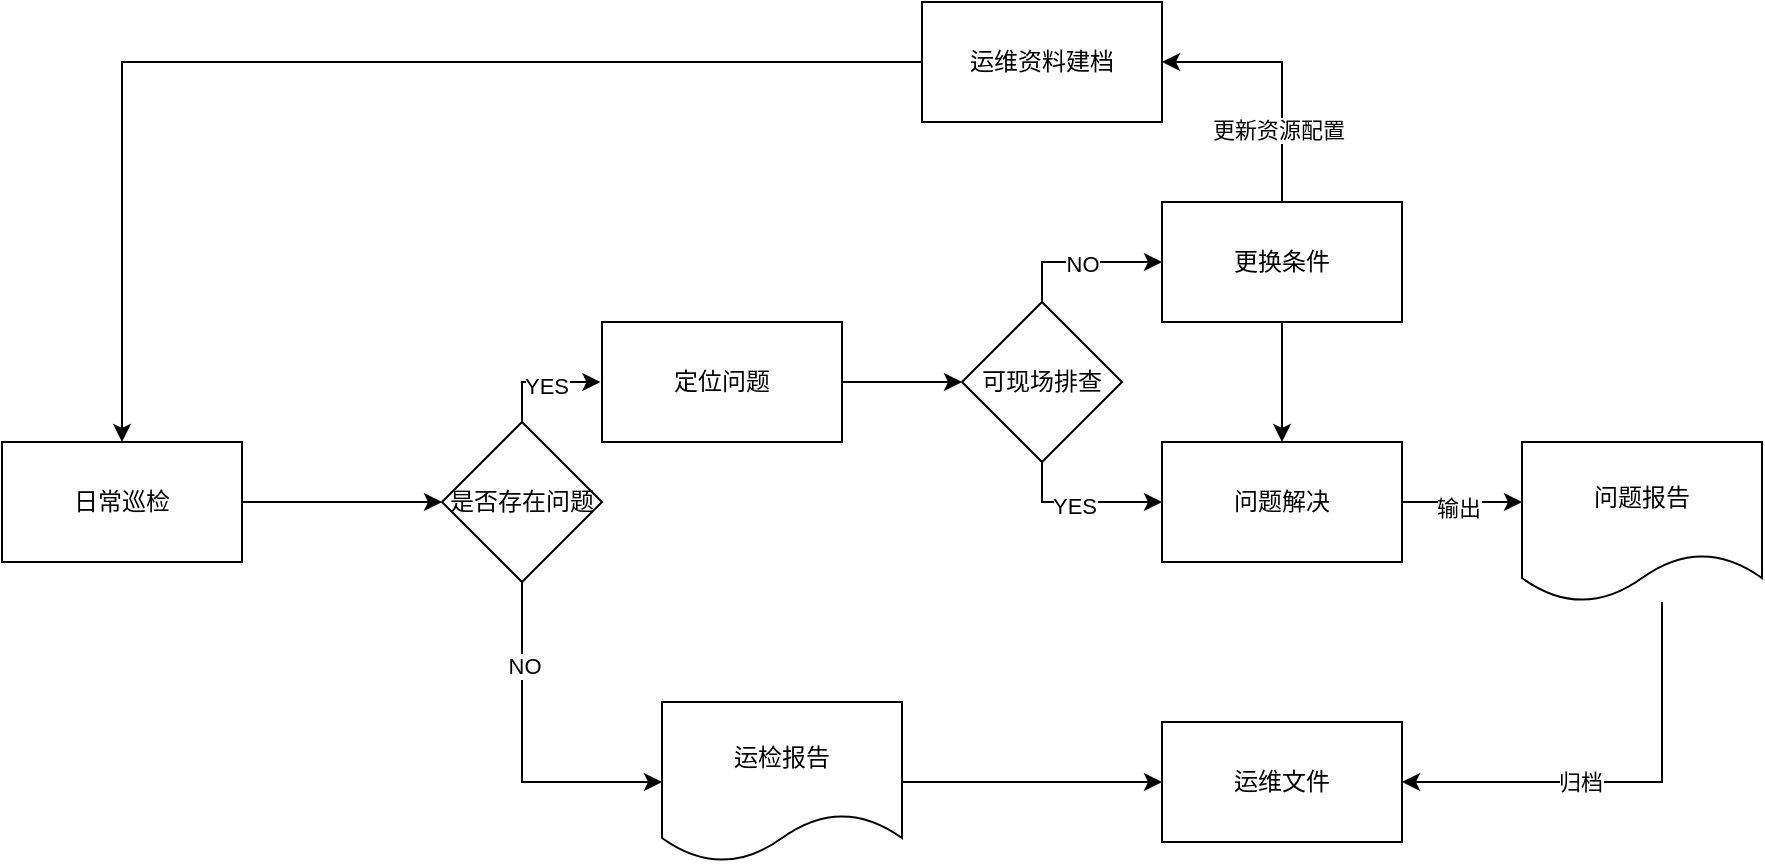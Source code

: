 <mxfile version="22.1.21" type="github">
  <diagram id="C5RBs43oDa-KdzZeNtuy" name="Page-1">
    <mxGraphModel dx="1134" dy="614" grid="1" gridSize="10" guides="1" tooltips="1" connect="1" arrows="1" fold="1" page="1" pageScale="1" pageWidth="827" pageHeight="1169" math="0" shadow="0">
      <root>
        <mxCell id="WIyWlLk6GJQsqaUBKTNV-0" />
        <mxCell id="WIyWlLk6GJQsqaUBKTNV-1" parent="WIyWlLk6GJQsqaUBKTNV-0" />
        <mxCell id="cDGP4nEgiAcccM5BckHU-4" value="" style="edgeStyle=orthogonalEdgeStyle;rounded=0;orthogonalLoop=1;jettySize=auto;html=1;" edge="1" parent="WIyWlLk6GJQsqaUBKTNV-1" source="cDGP4nEgiAcccM5BckHU-0" target="cDGP4nEgiAcccM5BckHU-3">
          <mxGeometry relative="1" as="geometry" />
        </mxCell>
        <mxCell id="cDGP4nEgiAcccM5BckHU-0" value="日常巡检" style="rounded=0;whiteSpace=wrap;html=1;" vertex="1" parent="WIyWlLk6GJQsqaUBKTNV-1">
          <mxGeometry x="120" y="430" width="120" height="60" as="geometry" />
        </mxCell>
        <mxCell id="cDGP4nEgiAcccM5BckHU-23" style="edgeStyle=orthogonalEdgeStyle;rounded=0;orthogonalLoop=1;jettySize=auto;html=1;entryX=0;entryY=0.5;entryDx=0;entryDy=0;" edge="1" parent="WIyWlLk6GJQsqaUBKTNV-1" source="cDGP4nEgiAcccM5BckHU-3" target="cDGP4nEgiAcccM5BckHU-22">
          <mxGeometry relative="1" as="geometry">
            <Array as="points">
              <mxPoint x="380" y="600" />
            </Array>
          </mxGeometry>
        </mxCell>
        <mxCell id="cDGP4nEgiAcccM5BckHU-30" value="NO" style="edgeLabel;html=1;align=center;verticalAlign=middle;resizable=0;points=[];" vertex="1" connectable="0" parent="cDGP4nEgiAcccM5BckHU-23">
          <mxGeometry x="-0.51" y="1" relative="1" as="geometry">
            <mxPoint as="offset" />
          </mxGeometry>
        </mxCell>
        <mxCell id="cDGP4nEgiAcccM5BckHU-28" style="edgeStyle=orthogonalEdgeStyle;rounded=0;orthogonalLoop=1;jettySize=auto;html=1;" edge="1" parent="WIyWlLk6GJQsqaUBKTNV-1" source="cDGP4nEgiAcccM5BckHU-3">
          <mxGeometry relative="1" as="geometry">
            <mxPoint x="418.73" y="400" as="targetPoint" />
          </mxGeometry>
        </mxCell>
        <mxCell id="cDGP4nEgiAcccM5BckHU-29" value="YES" style="edgeLabel;html=1;align=center;verticalAlign=middle;resizable=0;points=[];" vertex="1" connectable="0" parent="cDGP4nEgiAcccM5BckHU-28">
          <mxGeometry x="0.078" y="-2" relative="1" as="geometry">
            <mxPoint as="offset" />
          </mxGeometry>
        </mxCell>
        <mxCell id="cDGP4nEgiAcccM5BckHU-3" value="是否存在问题" style="rhombus;whiteSpace=wrap;html=1;rounded=0;" vertex="1" parent="WIyWlLk6GJQsqaUBKTNV-1">
          <mxGeometry x="340" y="420" width="80" height="80" as="geometry" />
        </mxCell>
        <mxCell id="cDGP4nEgiAcccM5BckHU-8" value="" style="edgeStyle=orthogonalEdgeStyle;rounded=0;orthogonalLoop=1;jettySize=auto;html=1;" edge="1" parent="WIyWlLk6GJQsqaUBKTNV-1" source="cDGP4nEgiAcccM5BckHU-6" target="cDGP4nEgiAcccM5BckHU-7">
          <mxGeometry relative="1" as="geometry" />
        </mxCell>
        <mxCell id="cDGP4nEgiAcccM5BckHU-6" value="定位问题" style="rounded=0;whiteSpace=wrap;html=1;" vertex="1" parent="WIyWlLk6GJQsqaUBKTNV-1">
          <mxGeometry x="420" y="370" width="120" height="60" as="geometry" />
        </mxCell>
        <mxCell id="cDGP4nEgiAcccM5BckHU-9" style="edgeStyle=orthogonalEdgeStyle;rounded=0;orthogonalLoop=1;jettySize=auto;html=1;entryX=0;entryY=0.5;entryDx=0;entryDy=0;" edge="1" parent="WIyWlLk6GJQsqaUBKTNV-1" source="cDGP4nEgiAcccM5BckHU-7" target="cDGP4nEgiAcccM5BckHU-10">
          <mxGeometry relative="1" as="geometry">
            <mxPoint x="680" y="340" as="targetPoint" />
            <Array as="points">
              <mxPoint x="640" y="340" />
            </Array>
          </mxGeometry>
        </mxCell>
        <mxCell id="cDGP4nEgiAcccM5BckHU-26" value="NO" style="edgeLabel;html=1;align=center;verticalAlign=middle;resizable=0;points=[];" vertex="1" connectable="0" parent="cDGP4nEgiAcccM5BckHU-9">
          <mxGeometry y="-1" relative="1" as="geometry">
            <mxPoint as="offset" />
          </mxGeometry>
        </mxCell>
        <mxCell id="cDGP4nEgiAcccM5BckHU-11" style="edgeStyle=orthogonalEdgeStyle;rounded=0;orthogonalLoop=1;jettySize=auto;html=1;entryX=0;entryY=0.5;entryDx=0;entryDy=0;" edge="1" parent="WIyWlLk6GJQsqaUBKTNV-1" source="cDGP4nEgiAcccM5BckHU-7" target="cDGP4nEgiAcccM5BckHU-12">
          <mxGeometry relative="1" as="geometry">
            <mxPoint x="680" y="460" as="targetPoint" />
            <Array as="points">
              <mxPoint x="640" y="460" />
            </Array>
          </mxGeometry>
        </mxCell>
        <mxCell id="cDGP4nEgiAcccM5BckHU-25" value="YES" style="edgeLabel;html=1;align=center;verticalAlign=middle;resizable=0;points=[];" vertex="1" connectable="0" parent="cDGP4nEgiAcccM5BckHU-11">
          <mxGeometry x="-0.1" y="-2" relative="1" as="geometry">
            <mxPoint as="offset" />
          </mxGeometry>
        </mxCell>
        <mxCell id="cDGP4nEgiAcccM5BckHU-7" value="可现场排查" style="rhombus;whiteSpace=wrap;html=1;rounded=0;" vertex="1" parent="WIyWlLk6GJQsqaUBKTNV-1">
          <mxGeometry x="600" y="360" width="80" height="80" as="geometry" />
        </mxCell>
        <mxCell id="cDGP4nEgiAcccM5BckHU-13" style="edgeStyle=orthogonalEdgeStyle;rounded=0;orthogonalLoop=1;jettySize=auto;html=1;entryX=0.5;entryY=0;entryDx=0;entryDy=0;" edge="1" parent="WIyWlLk6GJQsqaUBKTNV-1" source="cDGP4nEgiAcccM5BckHU-10" target="cDGP4nEgiAcccM5BckHU-12">
          <mxGeometry relative="1" as="geometry" />
        </mxCell>
        <mxCell id="cDGP4nEgiAcccM5BckHU-16" value="" style="edgeStyle=orthogonalEdgeStyle;rounded=0;orthogonalLoop=1;jettySize=auto;html=1;entryX=1;entryY=0.5;entryDx=0;entryDy=0;" edge="1" parent="WIyWlLk6GJQsqaUBKTNV-1" source="cDGP4nEgiAcccM5BckHU-10" target="cDGP4nEgiAcccM5BckHU-15">
          <mxGeometry relative="1" as="geometry" />
        </mxCell>
        <mxCell id="cDGP4nEgiAcccM5BckHU-27" value="更新资源配置" style="edgeLabel;html=1;align=center;verticalAlign=middle;resizable=0;points=[];" vertex="1" connectable="0" parent="cDGP4nEgiAcccM5BckHU-16">
          <mxGeometry x="-0.436" y="2" relative="1" as="geometry">
            <mxPoint as="offset" />
          </mxGeometry>
        </mxCell>
        <mxCell id="cDGP4nEgiAcccM5BckHU-10" value="更换条件" style="rounded=0;whiteSpace=wrap;html=1;" vertex="1" parent="WIyWlLk6GJQsqaUBKTNV-1">
          <mxGeometry x="700" y="310" width="120" height="60" as="geometry" />
        </mxCell>
        <mxCell id="cDGP4nEgiAcccM5BckHU-18" style="edgeStyle=orthogonalEdgeStyle;rounded=0;orthogonalLoop=1;jettySize=auto;html=1;" edge="1" parent="WIyWlLk6GJQsqaUBKTNV-1" source="cDGP4nEgiAcccM5BckHU-12">
          <mxGeometry relative="1" as="geometry">
            <mxPoint x="880" y="460" as="targetPoint" />
          </mxGeometry>
        </mxCell>
        <mxCell id="cDGP4nEgiAcccM5BckHU-32" value="输出" style="edgeLabel;html=1;align=center;verticalAlign=middle;resizable=0;points=[];" vertex="1" connectable="0" parent="cDGP4nEgiAcccM5BckHU-18">
          <mxGeometry x="-0.094" y="-3" relative="1" as="geometry">
            <mxPoint as="offset" />
          </mxGeometry>
        </mxCell>
        <mxCell id="cDGP4nEgiAcccM5BckHU-12" value="问题解决" style="rounded=0;whiteSpace=wrap;html=1;" vertex="1" parent="WIyWlLk6GJQsqaUBKTNV-1">
          <mxGeometry x="700" y="430" width="120" height="60" as="geometry" />
        </mxCell>
        <mxCell id="cDGP4nEgiAcccM5BckHU-17" style="edgeStyle=orthogonalEdgeStyle;rounded=0;orthogonalLoop=1;jettySize=auto;html=1;entryX=0.5;entryY=0;entryDx=0;entryDy=0;" edge="1" parent="WIyWlLk6GJQsqaUBKTNV-1" source="cDGP4nEgiAcccM5BckHU-15" target="cDGP4nEgiAcccM5BckHU-0">
          <mxGeometry relative="1" as="geometry" />
        </mxCell>
        <mxCell id="cDGP4nEgiAcccM5BckHU-15" value="运维资料建档" style="whiteSpace=wrap;html=1;rounded=0;" vertex="1" parent="WIyWlLk6GJQsqaUBKTNV-1">
          <mxGeometry x="580" y="210" width="120" height="60" as="geometry" />
        </mxCell>
        <mxCell id="cDGP4nEgiAcccM5BckHU-21" style="edgeStyle=orthogonalEdgeStyle;rounded=0;orthogonalLoop=1;jettySize=auto;html=1;entryX=1;entryY=0.5;entryDx=0;entryDy=0;" edge="1" parent="WIyWlLk6GJQsqaUBKTNV-1" source="cDGP4nEgiAcccM5BckHU-19" target="cDGP4nEgiAcccM5BckHU-20">
          <mxGeometry relative="1" as="geometry">
            <Array as="points">
              <mxPoint x="950" y="600" />
            </Array>
          </mxGeometry>
        </mxCell>
        <mxCell id="cDGP4nEgiAcccM5BckHU-31" value="归档" style="edgeLabel;html=1;align=center;verticalAlign=middle;resizable=0;points=[];" vertex="1" connectable="0" parent="cDGP4nEgiAcccM5BckHU-21">
          <mxGeometry x="0.192" relative="1" as="geometry">
            <mxPoint as="offset" />
          </mxGeometry>
        </mxCell>
        <mxCell id="cDGP4nEgiAcccM5BckHU-19" value="问题报告" style="shape=document;whiteSpace=wrap;html=1;boundedLbl=1;" vertex="1" parent="WIyWlLk6GJQsqaUBKTNV-1">
          <mxGeometry x="880" y="430" width="120" height="80" as="geometry" />
        </mxCell>
        <mxCell id="cDGP4nEgiAcccM5BckHU-20" value="运维文件" style="rounded=0;whiteSpace=wrap;html=1;" vertex="1" parent="WIyWlLk6GJQsqaUBKTNV-1">
          <mxGeometry x="700" y="570" width="120" height="60" as="geometry" />
        </mxCell>
        <mxCell id="cDGP4nEgiAcccM5BckHU-24" style="edgeStyle=orthogonalEdgeStyle;rounded=0;orthogonalLoop=1;jettySize=auto;html=1;entryX=0;entryY=0.5;entryDx=0;entryDy=0;" edge="1" parent="WIyWlLk6GJQsqaUBKTNV-1" source="cDGP4nEgiAcccM5BckHU-22" target="cDGP4nEgiAcccM5BckHU-20">
          <mxGeometry relative="1" as="geometry" />
        </mxCell>
        <mxCell id="cDGP4nEgiAcccM5BckHU-22" value="运检报告" style="shape=document;whiteSpace=wrap;html=1;boundedLbl=1;" vertex="1" parent="WIyWlLk6GJQsqaUBKTNV-1">
          <mxGeometry x="450" y="560" width="120" height="80" as="geometry" />
        </mxCell>
      </root>
    </mxGraphModel>
  </diagram>
</mxfile>
